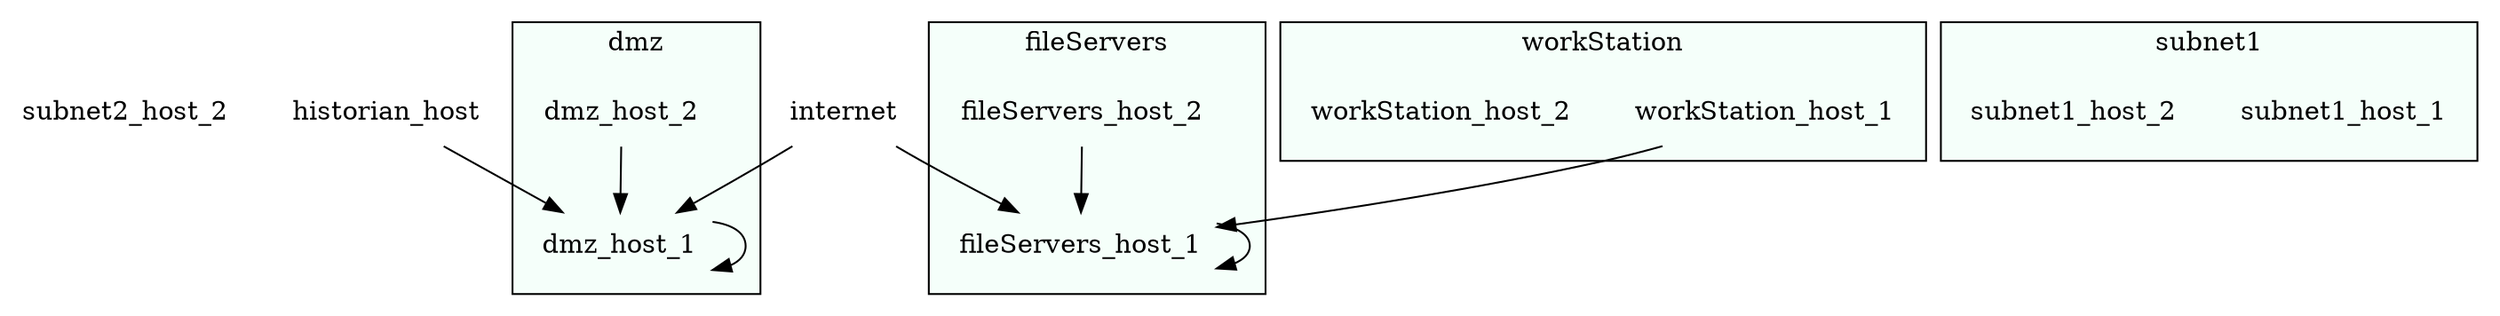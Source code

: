 digraph G {
t9 [label="subnet2_host_2",shape=none,image="/Users/Saint/Code/CyberMetric/mulval/img/server.jpeg"];
t10 [label="historian_host",shape=none,image="/Users/Saint/Code/CyberMetric/mulval/img/server.jpeg"];
t8 [label="internet",shape=none,image="/Users/Saint/Code/CyberMetric/mulval/img/internet.jpeg"];
subgraph cluster_fileServers{
label="fileServers";
bgcolor="mintcream";
t2 [label="fileServers_host_1",shape=none,image="/Users/Saint/Code/CyberMetric/mulval/img/server.jpeg"];
t3 [label="fileServers_host_2",shape=none,image="/Users/Saint/Code/CyberMetric/mulval/img/server.jpeg"];
}
subgraph cluster_workStation{
label="workStation";
bgcolor="mintcream";
t4 [label="workStation_host_1",shape=none,image="/Users/Saint/Code/CyberMetric/mulval/img/server.jpeg"];
t5 [label="workStation_host_2",shape=none,image="/Users/Saint/Code/CyberMetric/mulval/img/server.jpeg"];
}
subgraph cluster_subnet1{
label="subnet1";
bgcolor="mintcream";
t0 [label="subnet1_host_1",shape=none,image="/Users/Saint/Code/CyberMetric/mulval/img/server.jpeg"];
t1 [label="subnet1_host_2",shape=none,image="/Users/Saint/Code/CyberMetric/mulval/img/server.jpeg"];
}
subgraph cluster_dmz{
label="dmz";
bgcolor="mintcream";
t6 [label="dmz_host_1",shape=none,image="/Users/Saint/Code/CyberMetric/mulval/img/server.jpeg"];
t7 [label="dmz_host_2",shape=none,image="/Users/Saint/Code/CyberMetric/mulval/img/server.jpeg"];
}
t4 -> t2;
t10 -> t6;
t8 -> t6;
t8 -> t2;
t6 -> t6;
t7 -> t6;
t2 -> t2;
t3 -> t2;
}
